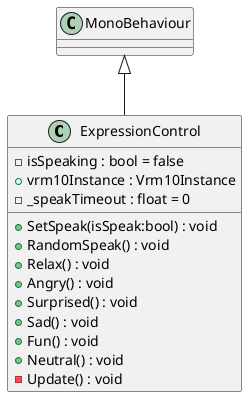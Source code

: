 @startuml
class ExpressionControl {
    - isSpeaking : bool = false
    + vrm10Instance : Vrm10Instance
    + SetSpeak(isSpeak:bool) : void
    - _speakTimeout : float = 0
    + RandomSpeak() : void
    + Relax() : void
    + Angry() : void
    + Surprised() : void
    + Sad() : void
    + Fun() : void
    + Neutral() : void
    - Update() : void
}
MonoBehaviour <|-- ExpressionControl
@enduml
